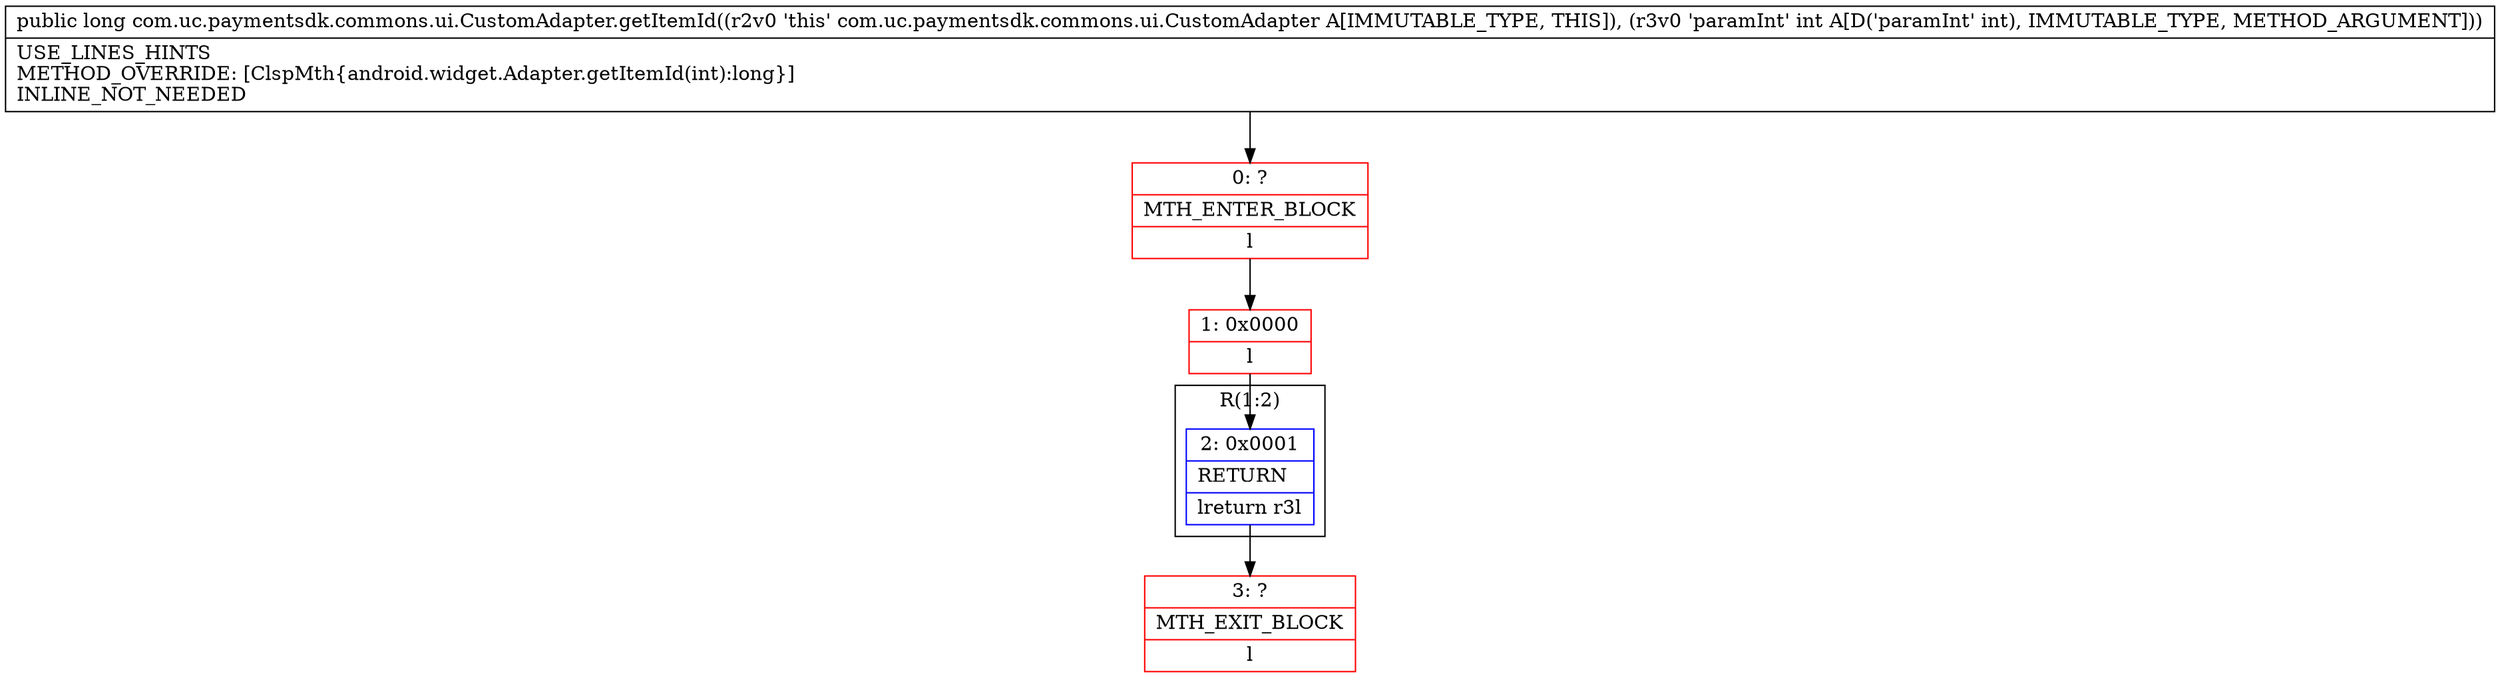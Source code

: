 digraph "CFG forcom.uc.paymentsdk.commons.ui.CustomAdapter.getItemId(I)J" {
subgraph cluster_Region_1670862158 {
label = "R(1:2)";
node [shape=record,color=blue];
Node_2 [shape=record,label="{2\:\ 0x0001|RETURN\l|lreturn r3l}"];
}
Node_0 [shape=record,color=red,label="{0\:\ ?|MTH_ENTER_BLOCK\l|l}"];
Node_1 [shape=record,color=red,label="{1\:\ 0x0000|l}"];
Node_3 [shape=record,color=red,label="{3\:\ ?|MTH_EXIT_BLOCK\l|l}"];
MethodNode[shape=record,label="{public long com.uc.paymentsdk.commons.ui.CustomAdapter.getItemId((r2v0 'this' com.uc.paymentsdk.commons.ui.CustomAdapter A[IMMUTABLE_TYPE, THIS]), (r3v0 'paramInt' int A[D('paramInt' int), IMMUTABLE_TYPE, METHOD_ARGUMENT]))  | USE_LINES_HINTS\lMETHOD_OVERRIDE: [ClspMth\{android.widget.Adapter.getItemId(int):long\}]\lINLINE_NOT_NEEDED\l}"];
MethodNode -> Node_0;
Node_2 -> Node_3;
Node_0 -> Node_1;
Node_1 -> Node_2;
}

